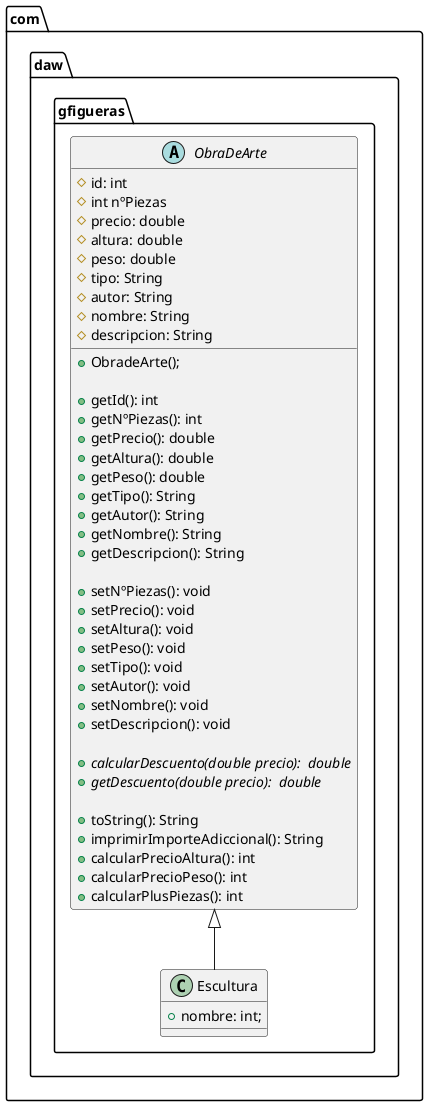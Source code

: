 @startuml Galeria
package com.daw.gfigueras {
   abstract class ObraDeArte{
    # id: int
    # int nºPiezas
    #  precio: double
    #  altura: double
    #  peso: double
    #  tipo: String
    #  autor: String
    #  nombre: String
    #  descripcion: String

    + ObradeArte();

    + getId(): int
    + getNºPiezas(): int
    + getPrecio(): double
    + getAltura(): double
    + getPeso(): double
    + getTipo(): String
    + getAutor(): String
    + getNombre(): String
    + getDescripcion(): String

    + setNºPiezas(): void 
    + setPrecio(): void 
    + setAltura(): void 
    + setPeso(): void 
    + setTipo(): void 
    + setAutor(): void 
    + setNombre(): void 
    + setDescripcion(): void 

    + {abstract} calcularDescuento(double precio):  double
    + {abstract} getDescuento(double precio):  double

    + toString(): String
    + imprimirImporteAdiccional(): String
    + calcularPrecioAltura(): int 
    + calcularPrecioPeso(): int 
    + calcularPlusPiezas(): int 
}

class Escultura extends ObraDeArte{
    +nombre: int;
}  
}

@enduml
